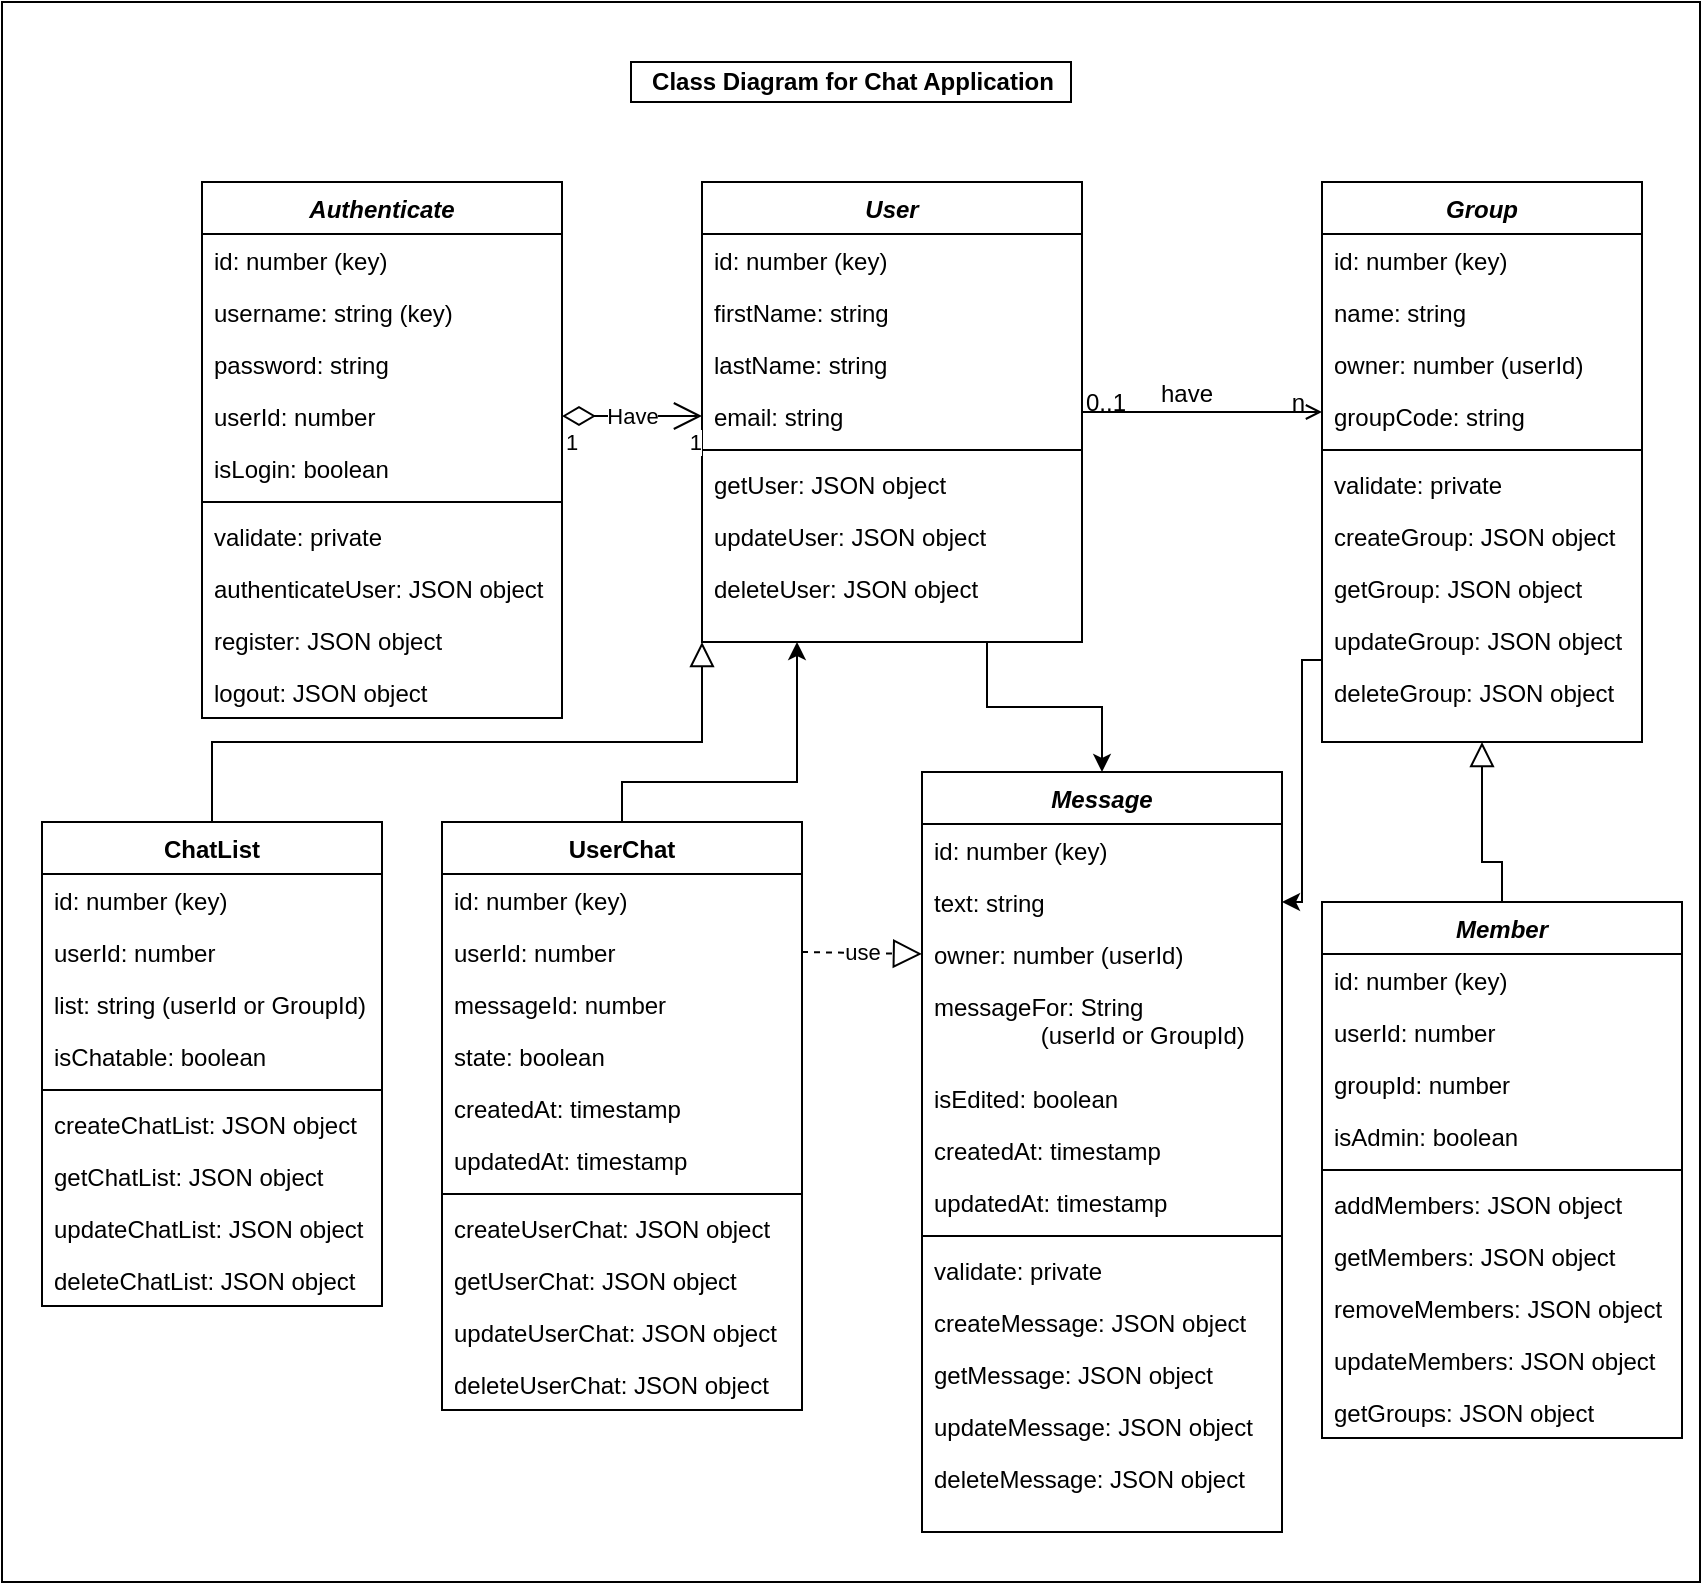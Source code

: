 <mxfile version="14.2.9" type="device"><diagram id="C5RBs43oDa-KdzZeNtuy" name="Page-1"><mxGraphModel dx="1695" dy="482" grid="1" gridSize="10" guides="1" tooltips="1" connect="1" arrows="1" fold="1" page="1" pageScale="1" pageWidth="827" pageHeight="1169" math="0" shadow="0"><root><mxCell id="WIyWlLk6GJQsqaUBKTNV-0"/><mxCell id="WIyWlLk6GJQsqaUBKTNV-1" parent="WIyWlLk6GJQsqaUBKTNV-0"/><mxCell id="5Z3qKX0yQZ88mGFEav6n-10" value="" style="rounded=0;whiteSpace=wrap;html=1;" parent="WIyWlLk6GJQsqaUBKTNV-1" vertex="1"><mxGeometry x="-100" y="20" width="849" height="790" as="geometry"/></mxCell><mxCell id="7B_L1Oho3-pfwo25IUqo-76" style="edgeStyle=orthogonalEdgeStyle;rounded=0;orthogonalLoop=1;jettySize=auto;html=1;entryX=0.5;entryY=0;entryDx=0;entryDy=0;fontSize=13;exitX=0.75;exitY=1;exitDx=0;exitDy=0;" parent="WIyWlLk6GJQsqaUBKTNV-1" source="zkfFHV4jXpPFQw0GAbJ--0" target="7B_L1Oho3-pfwo25IUqo-56" edge="1"><mxGeometry relative="1" as="geometry"/></mxCell><mxCell id="zkfFHV4jXpPFQw0GAbJ--0" value="User" style="swimlane;fontStyle=3;align=center;verticalAlign=top;childLayout=stackLayout;horizontal=1;startSize=26;horizontalStack=0;resizeParent=1;resizeLast=0;collapsible=1;marginBottom=0;rounded=0;shadow=0;strokeWidth=1;" parent="WIyWlLk6GJQsqaUBKTNV-1" vertex="1"><mxGeometry x="250" y="110" width="190" height="230" as="geometry"><mxRectangle x="220" y="120" width="160" height="26" as="alternateBounds"/></mxGeometry></mxCell><mxCell id="7B_L1Oho3-pfwo25IUqo-21" value="id: number (key)" style="text;align=left;verticalAlign=top;spacingLeft=4;spacingRight=4;overflow=hidden;rotatable=0;points=[[0,0.5],[1,0.5]];portConstraint=eastwest;rounded=0;shadow=0;html=0;" parent="zkfFHV4jXpPFQw0GAbJ--0" vertex="1"><mxGeometry y="26" width="190" height="26" as="geometry"/></mxCell><mxCell id="zkfFHV4jXpPFQw0GAbJ--1" value="firstName: string" style="text;align=left;verticalAlign=top;spacingLeft=4;spacingRight=4;overflow=hidden;rotatable=0;points=[[0,0.5],[1,0.5]];portConstraint=eastwest;" parent="zkfFHV4jXpPFQw0GAbJ--0" vertex="1"><mxGeometry y="52" width="190" height="26" as="geometry"/></mxCell><mxCell id="zkfFHV4jXpPFQw0GAbJ--2" value="lastName: string" style="text;align=left;verticalAlign=top;spacingLeft=4;spacingRight=4;overflow=hidden;rotatable=0;points=[[0,0.5],[1,0.5]];portConstraint=eastwest;rounded=0;shadow=0;html=0;" parent="zkfFHV4jXpPFQw0GAbJ--0" vertex="1"><mxGeometry y="78" width="190" height="26" as="geometry"/></mxCell><mxCell id="zkfFHV4jXpPFQw0GAbJ--3" value="email: string" style="text;align=left;verticalAlign=top;spacingLeft=4;spacingRight=4;overflow=hidden;rotatable=0;points=[[0,0.5],[1,0.5]];portConstraint=eastwest;rounded=0;shadow=0;html=0;" parent="zkfFHV4jXpPFQw0GAbJ--0" vertex="1"><mxGeometry y="104" width="190" height="26" as="geometry"/></mxCell><mxCell id="zkfFHV4jXpPFQw0GAbJ--4" value="" style="line;html=1;strokeWidth=1;align=left;verticalAlign=middle;spacingTop=-1;spacingLeft=3;spacingRight=3;rotatable=0;labelPosition=right;points=[];portConstraint=eastwest;" parent="zkfFHV4jXpPFQw0GAbJ--0" vertex="1"><mxGeometry y="130" width="190" height="8" as="geometry"/></mxCell><mxCell id="zkfFHV4jXpPFQw0GAbJ--5" value="getUser: JSON object" style="text;align=left;verticalAlign=top;spacingLeft=4;spacingRight=4;overflow=hidden;rotatable=0;points=[[0,0.5],[1,0.5]];portConstraint=eastwest;" parent="zkfFHV4jXpPFQw0GAbJ--0" vertex="1"><mxGeometry y="138" width="190" height="26" as="geometry"/></mxCell><mxCell id="7B_L1Oho3-pfwo25IUqo-37" value="updateUser: JSON object" style="text;align=left;verticalAlign=top;spacingLeft=4;spacingRight=4;overflow=hidden;rotatable=0;points=[[0,0.5],[1,0.5]];portConstraint=eastwest;" parent="zkfFHV4jXpPFQw0GAbJ--0" vertex="1"><mxGeometry y="164" width="190" height="26" as="geometry"/></mxCell><mxCell id="7B_L1Oho3-pfwo25IUqo-43" value="deleteUser: JSON object" style="text;align=left;verticalAlign=top;spacingLeft=4;spacingRight=4;overflow=hidden;rotatable=0;points=[[0,0.5],[1,0.5]];portConstraint=eastwest;" parent="zkfFHV4jXpPFQw0GAbJ--0" vertex="1"><mxGeometry y="190" width="190" height="26" as="geometry"/></mxCell><mxCell id="zkfFHV4jXpPFQw0GAbJ--17" value="Group" style="swimlane;fontStyle=3;align=center;verticalAlign=top;childLayout=stackLayout;horizontal=1;startSize=26;horizontalStack=0;resizeParent=1;resizeLast=0;collapsible=1;marginBottom=0;rounded=0;shadow=0;strokeWidth=1;" parent="WIyWlLk6GJQsqaUBKTNV-1" vertex="1"><mxGeometry x="560" y="110" width="160" height="280" as="geometry"><mxRectangle x="550" y="140" width="160" height="26" as="alternateBounds"/></mxGeometry></mxCell><mxCell id="zkfFHV4jXpPFQw0GAbJ--18" value="id: number (key)" style="text;align=left;verticalAlign=top;spacingLeft=4;spacingRight=4;overflow=hidden;rotatable=0;points=[[0,0.5],[1,0.5]];portConstraint=eastwest;" parent="zkfFHV4jXpPFQw0GAbJ--17" vertex="1"><mxGeometry y="26" width="160" height="26" as="geometry"/></mxCell><mxCell id="zkfFHV4jXpPFQw0GAbJ--19" value="name: string" style="text;align=left;verticalAlign=top;spacingLeft=4;spacingRight=4;overflow=hidden;rotatable=0;points=[[0,0.5],[1,0.5]];portConstraint=eastwest;rounded=0;shadow=0;html=0;" parent="zkfFHV4jXpPFQw0GAbJ--17" vertex="1"><mxGeometry y="52" width="160" height="26" as="geometry"/></mxCell><mxCell id="zkfFHV4jXpPFQw0GAbJ--20" value="owner: number (userId)" style="text;align=left;verticalAlign=top;spacingLeft=4;spacingRight=4;overflow=hidden;rotatable=0;points=[[0,0.5],[1,0.5]];portConstraint=eastwest;rounded=0;shadow=0;html=0;" parent="zkfFHV4jXpPFQw0GAbJ--17" vertex="1"><mxGeometry y="78" width="160" height="26" as="geometry"/></mxCell><mxCell id="zkfFHV4jXpPFQw0GAbJ--21" value="groupCode: string" style="text;align=left;verticalAlign=top;spacingLeft=4;spacingRight=4;overflow=hidden;rotatable=0;points=[[0,0.5],[1,0.5]];portConstraint=eastwest;rounded=0;shadow=0;html=0;" parent="zkfFHV4jXpPFQw0GAbJ--17" vertex="1"><mxGeometry y="104" width="160" height="26" as="geometry"/></mxCell><mxCell id="zkfFHV4jXpPFQw0GAbJ--23" value="" style="line;html=1;strokeWidth=1;align=left;verticalAlign=middle;spacingTop=-1;spacingLeft=3;spacingRight=3;rotatable=0;labelPosition=right;points=[];portConstraint=eastwest;" parent="zkfFHV4jXpPFQw0GAbJ--17" vertex="1"><mxGeometry y="130" width="160" height="8" as="geometry"/></mxCell><mxCell id="zkfFHV4jXpPFQw0GAbJ--24" value="validate: private" style="text;align=left;verticalAlign=top;spacingLeft=4;spacingRight=4;overflow=hidden;rotatable=0;points=[[0,0.5],[1,0.5]];portConstraint=eastwest;" parent="zkfFHV4jXpPFQw0GAbJ--17" vertex="1"><mxGeometry y="138" width="160" height="26" as="geometry"/></mxCell><mxCell id="7B_L1Oho3-pfwo25IUqo-52" value="createGroup: JSON object" style="text;align=left;verticalAlign=top;spacingLeft=4;spacingRight=4;overflow=hidden;rotatable=0;points=[[0,0.5],[1,0.5]];portConstraint=eastwest;" parent="zkfFHV4jXpPFQw0GAbJ--17" vertex="1"><mxGeometry y="164" width="160" height="26" as="geometry"/></mxCell><mxCell id="7B_L1Oho3-pfwo25IUqo-41" value="getGroup: JSON object" style="text;align=left;verticalAlign=top;spacingLeft=4;spacingRight=4;overflow=hidden;rotatable=0;points=[[0,0.5],[1,0.5]];portConstraint=eastwest;" parent="zkfFHV4jXpPFQw0GAbJ--17" vertex="1"><mxGeometry y="190" width="160" height="26" as="geometry"/></mxCell><mxCell id="7B_L1Oho3-pfwo25IUqo-42" value="updateGroup: JSON object" style="text;align=left;verticalAlign=top;spacingLeft=4;spacingRight=4;overflow=hidden;rotatable=0;points=[[0,0.5],[1,0.5]];portConstraint=eastwest;" parent="zkfFHV4jXpPFQw0GAbJ--17" vertex="1"><mxGeometry y="216" width="160" height="26" as="geometry"/></mxCell><mxCell id="7B_L1Oho3-pfwo25IUqo-44" value="deleteGroup: JSON object" style="text;align=left;verticalAlign=top;spacingLeft=4;spacingRight=4;overflow=hidden;rotatable=0;points=[[0,0.5],[1,0.5]];portConstraint=eastwest;" parent="zkfFHV4jXpPFQw0GAbJ--17" vertex="1"><mxGeometry y="242" width="160" height="26" as="geometry"/></mxCell><mxCell id="zkfFHV4jXpPFQw0GAbJ--26" value="" style="endArrow=open;shadow=0;strokeWidth=1;rounded=0;endFill=1;edgeStyle=elbowEdgeStyle;elbow=vertical;" parent="WIyWlLk6GJQsqaUBKTNV-1" source="zkfFHV4jXpPFQw0GAbJ--0" target="zkfFHV4jXpPFQw0GAbJ--17" edge="1"><mxGeometry x="0.5" y="41" relative="1" as="geometry"><mxPoint x="380" y="192" as="sourcePoint"/><mxPoint x="540" y="192" as="targetPoint"/><mxPoint x="-40" y="32" as="offset"/></mxGeometry></mxCell><mxCell id="zkfFHV4jXpPFQw0GAbJ--27" value="0..1" style="resizable=0;align=left;verticalAlign=bottom;labelBackgroundColor=none;fontSize=12;" parent="zkfFHV4jXpPFQw0GAbJ--26" connectable="0" vertex="1"><mxGeometry x="-1" relative="1" as="geometry"><mxPoint y="4" as="offset"/></mxGeometry></mxCell><mxCell id="zkfFHV4jXpPFQw0GAbJ--28" value="n" style="resizable=0;align=right;verticalAlign=bottom;labelBackgroundColor=none;fontSize=12;" parent="zkfFHV4jXpPFQw0GAbJ--26" connectable="0" vertex="1"><mxGeometry x="1" relative="1" as="geometry"><mxPoint x="-7" y="4" as="offset"/></mxGeometry></mxCell><mxCell id="zkfFHV4jXpPFQw0GAbJ--29" value="have" style="text;html=1;resizable=0;points=[];;align=center;verticalAlign=middle;labelBackgroundColor=none;rounded=0;shadow=0;strokeWidth=1;fontSize=12;" parent="zkfFHV4jXpPFQw0GAbJ--26" vertex="1" connectable="0"><mxGeometry x="0.5" y="49" relative="1" as="geometry"><mxPoint x="-38" y="40" as="offset"/></mxGeometry></mxCell><mxCell id="7B_L1Oho3-pfwo25IUqo-23" value="Authenticate" style="swimlane;fontStyle=3;align=center;verticalAlign=top;childLayout=stackLayout;horizontal=1;startSize=26;horizontalStack=0;resizeParent=1;resizeParentMax=0;resizeLast=0;collapsible=1;marginBottom=0;" parent="WIyWlLk6GJQsqaUBKTNV-1" vertex="1"><mxGeometry y="110" width="180" height="268" as="geometry"/></mxCell><mxCell id="7B_L1Oho3-pfwo25IUqo-30" value="id: number (key)" style="text;align=left;verticalAlign=top;spacingLeft=4;spacingRight=4;overflow=hidden;rotatable=0;points=[[0,0.5],[1,0.5]];portConstraint=eastwest;rounded=0;shadow=0;html=0;" parent="7B_L1Oho3-pfwo25IUqo-23" vertex="1"><mxGeometry y="26" width="180" height="26" as="geometry"/></mxCell><mxCell id="7B_L1Oho3-pfwo25IUqo-27" value="username: string (key)" style="text;align=left;verticalAlign=top;spacingLeft=4;spacingRight=4;overflow=hidden;rotatable=0;points=[[0,0.5],[1,0.5]];portConstraint=eastwest;rounded=0;shadow=0;html=0;" parent="7B_L1Oho3-pfwo25IUqo-23" vertex="1"><mxGeometry y="52" width="180" height="26" as="geometry"/></mxCell><mxCell id="7B_L1Oho3-pfwo25IUqo-20" value="password: string" style="text;align=left;verticalAlign=top;spacingLeft=4;spacingRight=4;overflow=hidden;rotatable=0;points=[[0,0.5],[1,0.5]];portConstraint=eastwest;rounded=0;shadow=0;html=0;" parent="7B_L1Oho3-pfwo25IUqo-23" vertex="1"><mxGeometry y="78" width="180" height="26" as="geometry"/></mxCell><mxCell id="7B_L1Oho3-pfwo25IUqo-29" value="userId: number" style="text;align=left;verticalAlign=top;spacingLeft=4;spacingRight=4;overflow=hidden;rotatable=0;points=[[0,0.5],[1,0.5]];portConstraint=eastwest;rounded=0;shadow=0;html=0;" parent="7B_L1Oho3-pfwo25IUqo-23" vertex="1"><mxGeometry y="104" width="180" height="26" as="geometry"/></mxCell><mxCell id="Rr2jC4I4GmTFPSnHwQV8-0" value="isLogin: boolean" style="text;align=left;verticalAlign=top;spacingLeft=4;spacingRight=4;overflow=hidden;rotatable=0;points=[[0,0.5],[1,0.5]];portConstraint=eastwest;rounded=0;shadow=0;html=0;" vertex="1" parent="7B_L1Oho3-pfwo25IUqo-23"><mxGeometry y="130" width="180" height="26" as="geometry"/></mxCell><mxCell id="7B_L1Oho3-pfwo25IUqo-25" value="" style="line;strokeWidth=1;fillColor=none;align=left;verticalAlign=middle;spacingTop=-1;spacingLeft=3;spacingRight=3;rotatable=0;labelPosition=right;points=[];portConstraint=eastwest;" parent="7B_L1Oho3-pfwo25IUqo-23" vertex="1"><mxGeometry y="156" width="180" height="8" as="geometry"/></mxCell><mxCell id="7B_L1Oho3-pfwo25IUqo-22" value="validate: private" style="text;align=left;verticalAlign=top;spacingLeft=4;spacingRight=4;overflow=hidden;rotatable=0;points=[[0,0.5],[1,0.5]];portConstraint=eastwest;rounded=0;shadow=0;html=0;" parent="7B_L1Oho3-pfwo25IUqo-23" vertex="1"><mxGeometry y="164" width="180" height="26" as="geometry"/></mxCell><mxCell id="Rr2jC4I4GmTFPSnHwQV8-6" value="authenticateUser: JSON object" style="text;strokeColor=none;fillColor=none;align=left;verticalAlign=top;spacingLeft=4;spacingRight=4;overflow=hidden;rotatable=0;points=[[0,0.5],[1,0.5]];portConstraint=eastwest;" vertex="1" parent="7B_L1Oho3-pfwo25IUqo-23"><mxGeometry y="190" width="180" height="26" as="geometry"/></mxCell><mxCell id="7B_L1Oho3-pfwo25IUqo-28" value="register: JSON object" style="text;strokeColor=none;fillColor=none;align=left;verticalAlign=top;spacingLeft=4;spacingRight=4;overflow=hidden;rotatable=0;points=[[0,0.5],[1,0.5]];portConstraint=eastwest;" parent="7B_L1Oho3-pfwo25IUqo-23" vertex="1"><mxGeometry y="216" width="180" height="26" as="geometry"/></mxCell><mxCell id="7B_L1Oho3-pfwo25IUqo-26" value="logout: JSON object" style="text;strokeColor=none;fillColor=none;align=left;verticalAlign=top;spacingLeft=4;spacingRight=4;overflow=hidden;rotatable=0;points=[[0,0.5],[1,0.5]];portConstraint=eastwest;" parent="7B_L1Oho3-pfwo25IUqo-23" vertex="1"><mxGeometry y="242" width="180" height="26" as="geometry"/></mxCell><mxCell id="7B_L1Oho3-pfwo25IUqo-38" value="Have" style="endArrow=open;html=1;endSize=12;startArrow=diamondThin;startSize=14;startFill=0;edgeStyle=orthogonalEdgeStyle;exitX=1;exitY=0.5;exitDx=0;exitDy=0;entryX=0;entryY=0.5;entryDx=0;entryDy=0;" parent="WIyWlLk6GJQsqaUBKTNV-1" source="7B_L1Oho3-pfwo25IUqo-29" target="zkfFHV4jXpPFQw0GAbJ--3" edge="1"><mxGeometry relative="1" as="geometry"><mxPoint x="200" y="229.5" as="sourcePoint"/><mxPoint x="320" y="200" as="targetPoint"/></mxGeometry></mxCell><mxCell id="7B_L1Oho3-pfwo25IUqo-39" value="1" style="edgeLabel;resizable=0;html=1;align=left;verticalAlign=top;" parent="7B_L1Oho3-pfwo25IUqo-38" connectable="0" vertex="1"><mxGeometry x="-1" relative="1" as="geometry"/></mxCell><mxCell id="7B_L1Oho3-pfwo25IUqo-40" value="1" style="edgeLabel;resizable=0;html=1;align=right;verticalAlign=top;" parent="7B_L1Oho3-pfwo25IUqo-38" connectable="0" vertex="1"><mxGeometry x="1" relative="1" as="geometry"/></mxCell><mxCell id="7B_L1Oho3-pfwo25IUqo-45" value="" style="endArrow=block;endSize=10;endFill=0;shadow=0;strokeWidth=1;rounded=0;edgeStyle=elbowEdgeStyle;elbow=vertical;exitX=0.5;exitY=0;exitDx=0;exitDy=0;verticalAlign=top;entryX=0.5;entryY=1;entryDx=0;entryDy=0;" parent="WIyWlLk6GJQsqaUBKTNV-1" source="7B_L1Oho3-pfwo25IUqo-46" target="zkfFHV4jXpPFQw0GAbJ--17" edge="1"><mxGeometry width="160" relative="1" as="geometry"><mxPoint x="700" y="409" as="sourcePoint"/><mxPoint x="642" y="420" as="targetPoint"/><Array as="points"><mxPoint x="660" y="450"/><mxPoint x="790" y="271"/></Array></mxGeometry></mxCell><mxCell id="7B_L1Oho3-pfwo25IUqo-46" value="Member" style="swimlane;fontStyle=3;align=center;verticalAlign=top;childLayout=stackLayout;horizontal=1;startSize=26;horizontalStack=0;resizeParent=1;resizeLast=0;collapsible=1;marginBottom=0;rounded=0;shadow=0;strokeWidth=1;" parent="WIyWlLk6GJQsqaUBKTNV-1" vertex="1"><mxGeometry x="560" y="470" width="180" height="268" as="geometry"><mxRectangle x="130" y="380" width="160" height="26" as="alternateBounds"/></mxGeometry></mxCell><mxCell id="7B_L1Oho3-pfwo25IUqo-55" value="id: number (key)" style="text;align=left;verticalAlign=top;spacingLeft=4;spacingRight=4;overflow=hidden;rotatable=0;points=[[0,0.5],[1,0.5]];portConstraint=eastwest;" parent="7B_L1Oho3-pfwo25IUqo-46" vertex="1"><mxGeometry y="26" width="180" height="26" as="geometry"/></mxCell><mxCell id="7B_L1Oho3-pfwo25IUqo-48" value="userId: number" style="text;align=left;verticalAlign=top;spacingLeft=4;spacingRight=4;overflow=hidden;rotatable=0;points=[[0,0.5],[1,0.5]];portConstraint=eastwest;rounded=0;shadow=0;html=0;" parent="7B_L1Oho3-pfwo25IUqo-46" vertex="1"><mxGeometry y="52" width="180" height="26" as="geometry"/></mxCell><mxCell id="7B_L1Oho3-pfwo25IUqo-47" value="groupId: number" style="text;align=left;verticalAlign=top;spacingLeft=4;spacingRight=4;overflow=hidden;rotatable=0;points=[[0,0.5],[1,0.5]];portConstraint=eastwest;" parent="7B_L1Oho3-pfwo25IUqo-46" vertex="1"><mxGeometry y="78" width="180" height="26" as="geometry"/></mxCell><mxCell id="7B_L1Oho3-pfwo25IUqo-50" value="isAdmin: boolean" style="text;align=left;verticalAlign=top;spacingLeft=4;spacingRight=4;overflow=hidden;rotatable=0;points=[[0,0.5],[1,0.5]];portConstraint=eastwest;fontStyle=0" parent="7B_L1Oho3-pfwo25IUqo-46" vertex="1"><mxGeometry y="104" width="180" height="26" as="geometry"/></mxCell><mxCell id="7B_L1Oho3-pfwo25IUqo-49" value="" style="line;html=1;strokeWidth=1;align=left;verticalAlign=middle;spacingTop=-1;spacingLeft=3;spacingRight=3;rotatable=0;labelPosition=right;points=[];portConstraint=eastwest;" parent="7B_L1Oho3-pfwo25IUqo-46" vertex="1"><mxGeometry y="130" width="180" height="8" as="geometry"/></mxCell><mxCell id="7B_L1Oho3-pfwo25IUqo-51" value="addMembers: JSON object" style="text;align=left;verticalAlign=top;spacingLeft=4;spacingRight=4;overflow=hidden;rotatable=0;points=[[0,0.5],[1,0.5]];portConstraint=eastwest;" parent="7B_L1Oho3-pfwo25IUqo-46" vertex="1"><mxGeometry y="138" width="180" height="26" as="geometry"/></mxCell><mxCell id="7B_L1Oho3-pfwo25IUqo-53" value="getMembers: JSON object" style="text;align=left;verticalAlign=top;spacingLeft=4;spacingRight=4;overflow=hidden;rotatable=0;points=[[0,0.5],[1,0.5]];portConstraint=eastwest;" parent="7B_L1Oho3-pfwo25IUqo-46" vertex="1"><mxGeometry y="164" width="180" height="26" as="geometry"/></mxCell><mxCell id="7B_L1Oho3-pfwo25IUqo-54" value="removeMembers: JSON object" style="text;align=left;verticalAlign=top;spacingLeft=4;spacingRight=4;overflow=hidden;rotatable=0;points=[[0,0.5],[1,0.5]];portConstraint=eastwest;" parent="7B_L1Oho3-pfwo25IUqo-46" vertex="1"><mxGeometry y="190" width="180" height="26" as="geometry"/></mxCell><mxCell id="Rr2jC4I4GmTFPSnHwQV8-3" value="updateMembers: JSON object" style="text;align=left;verticalAlign=top;spacingLeft=4;spacingRight=4;overflow=hidden;rotatable=0;points=[[0,0.5],[1,0.5]];portConstraint=eastwest;" vertex="1" parent="7B_L1Oho3-pfwo25IUqo-46"><mxGeometry y="216" width="180" height="26" as="geometry"/></mxCell><mxCell id="5Z3qKX0yQZ88mGFEav6n-0" value="getGroups: JSON object" style="text;align=left;verticalAlign=top;spacingLeft=4;spacingRight=4;overflow=hidden;rotatable=0;points=[[0,0.5],[1,0.5]];portConstraint=eastwest;" parent="7B_L1Oho3-pfwo25IUqo-46" vertex="1"><mxGeometry y="242" width="180" height="26" as="geometry"/></mxCell><mxCell id="7B_L1Oho3-pfwo25IUqo-56" value="Message" style="swimlane;fontStyle=3;align=center;verticalAlign=top;childLayout=stackLayout;horizontal=1;startSize=26;horizontalStack=0;resizeParent=1;resizeLast=0;collapsible=1;marginBottom=0;rounded=0;shadow=0;strokeWidth=1;" parent="WIyWlLk6GJQsqaUBKTNV-1" vertex="1"><mxGeometry x="360" y="405" width="180" height="380" as="geometry"><mxRectangle x="550" y="140" width="160" height="26" as="alternateBounds"/></mxGeometry></mxCell><mxCell id="7B_L1Oho3-pfwo25IUqo-57" value="id: number (key)" style="text;align=left;verticalAlign=top;spacingLeft=4;spacingRight=4;overflow=hidden;rotatable=0;points=[[0,0.5],[1,0.5]];portConstraint=eastwest;" parent="7B_L1Oho3-pfwo25IUqo-56" vertex="1"><mxGeometry y="26" width="180" height="26" as="geometry"/></mxCell><mxCell id="7B_L1Oho3-pfwo25IUqo-58" value="text: string" style="text;align=left;verticalAlign=top;spacingLeft=4;spacingRight=4;overflow=hidden;rotatable=0;points=[[0,0.5],[1,0.5]];portConstraint=eastwest;rounded=0;shadow=0;html=0;" parent="7B_L1Oho3-pfwo25IUqo-56" vertex="1"><mxGeometry y="52" width="180" height="26" as="geometry"/></mxCell><mxCell id="7B_L1Oho3-pfwo25IUqo-59" value="owner: number (userId)" style="text;align=left;verticalAlign=top;spacingLeft=4;spacingRight=4;overflow=hidden;rotatable=0;points=[[0,0.5],[1,0.5]];portConstraint=eastwest;rounded=0;shadow=0;html=0;" parent="7B_L1Oho3-pfwo25IUqo-56" vertex="1"><mxGeometry y="78" width="180" height="26" as="geometry"/></mxCell><mxCell id="7B_L1Oho3-pfwo25IUqo-75" value="messageFor: String&#10;                (userId or GroupId)" style="text;align=left;verticalAlign=top;spacingLeft=4;spacingRight=4;overflow=hidden;rotatable=0;points=[[0,0.5],[1,0.5]];portConstraint=eastwest;rounded=0;shadow=0;html=0;" parent="7B_L1Oho3-pfwo25IUqo-56" vertex="1"><mxGeometry y="104" width="180" height="46" as="geometry"/></mxCell><mxCell id="7B_L1Oho3-pfwo25IUqo-69" value="isEdited: boolean" style="text;align=left;verticalAlign=top;spacingLeft=4;spacingRight=4;overflow=hidden;rotatable=0;points=[[0,0.5],[1,0.5]];portConstraint=eastwest;rounded=0;shadow=0;html=0;" parent="7B_L1Oho3-pfwo25IUqo-56" vertex="1"><mxGeometry y="150" width="180" height="26" as="geometry"/></mxCell><mxCell id="7B_L1Oho3-pfwo25IUqo-67" value="createdAt: timestamp" style="text;align=left;verticalAlign=top;spacingLeft=4;spacingRight=4;overflow=hidden;rotatable=0;points=[[0,0.5],[1,0.5]];portConstraint=eastwest;rounded=0;shadow=0;html=0;" parent="7B_L1Oho3-pfwo25IUqo-56" vertex="1"><mxGeometry y="176" width="180" height="26" as="geometry"/></mxCell><mxCell id="7B_L1Oho3-pfwo25IUqo-68" value="updatedAt: timestamp" style="text;align=left;verticalAlign=top;spacingLeft=4;spacingRight=4;overflow=hidden;rotatable=0;points=[[0,0.5],[1,0.5]];portConstraint=eastwest;rounded=0;shadow=0;html=0;" parent="7B_L1Oho3-pfwo25IUqo-56" vertex="1"><mxGeometry y="202" width="180" height="26" as="geometry"/></mxCell><mxCell id="7B_L1Oho3-pfwo25IUqo-61" value="" style="line;html=1;strokeWidth=1;align=left;verticalAlign=middle;spacingTop=-1;spacingLeft=3;spacingRight=3;rotatable=0;labelPosition=right;points=[];portConstraint=eastwest;" parent="7B_L1Oho3-pfwo25IUqo-56" vertex="1"><mxGeometry y="228" width="180" height="8" as="geometry"/></mxCell><mxCell id="7B_L1Oho3-pfwo25IUqo-62" value="validate: private" style="text;align=left;verticalAlign=top;spacingLeft=4;spacingRight=4;overflow=hidden;rotatable=0;points=[[0,0.5],[1,0.5]];portConstraint=eastwest;" parent="7B_L1Oho3-pfwo25IUqo-56" vertex="1"><mxGeometry y="236" width="180" height="26" as="geometry"/></mxCell><mxCell id="7B_L1Oho3-pfwo25IUqo-63" value="createMessage: JSON object" style="text;align=left;verticalAlign=top;spacingLeft=4;spacingRight=4;overflow=hidden;rotatable=0;points=[[0,0.5],[1,0.5]];portConstraint=eastwest;" parent="7B_L1Oho3-pfwo25IUqo-56" vertex="1"><mxGeometry y="262" width="180" height="26" as="geometry"/></mxCell><mxCell id="7B_L1Oho3-pfwo25IUqo-64" value="getMessage: JSON object" style="text;align=left;verticalAlign=top;spacingLeft=4;spacingRight=4;overflow=hidden;rotatable=0;points=[[0,0.5],[1,0.5]];portConstraint=eastwest;" parent="7B_L1Oho3-pfwo25IUqo-56" vertex="1"><mxGeometry y="288" width="180" height="26" as="geometry"/></mxCell><mxCell id="7B_L1Oho3-pfwo25IUqo-65" value="updateMessage: JSON object" style="text;align=left;verticalAlign=top;spacingLeft=4;spacingRight=4;overflow=hidden;rotatable=0;points=[[0,0.5],[1,0.5]];portConstraint=eastwest;" parent="7B_L1Oho3-pfwo25IUqo-56" vertex="1"><mxGeometry y="314" width="180" height="26" as="geometry"/></mxCell><mxCell id="7B_L1Oho3-pfwo25IUqo-66" value="deleteMessage: JSON object" style="text;align=left;verticalAlign=top;spacingLeft=4;spacingRight=4;overflow=hidden;rotatable=0;points=[[0,0.5],[1,0.5]];portConstraint=eastwest;" parent="7B_L1Oho3-pfwo25IUqo-56" vertex="1"><mxGeometry y="340" width="180" height="26" as="geometry"/></mxCell><mxCell id="7B_L1Oho3-pfwo25IUqo-77" style="edgeStyle=orthogonalEdgeStyle;rounded=0;orthogonalLoop=1;jettySize=auto;html=1;exitX=0;exitY=0.5;exitDx=0;exitDy=0;entryX=1;entryY=0.5;entryDx=0;entryDy=0;fontSize=13;" parent="WIyWlLk6GJQsqaUBKTNV-1" source="7B_L1Oho3-pfwo25IUqo-42" target="7B_L1Oho3-pfwo25IUqo-58" edge="1"><mxGeometry relative="1" as="geometry"><Array as="points"><mxPoint x="550" y="349"/><mxPoint x="550" y="470"/></Array></mxGeometry></mxCell><mxCell id="5Z3qKX0yQZ88mGFEav6n-1" value="ChatList" style="swimlane;fontStyle=1;align=center;verticalAlign=top;childLayout=stackLayout;horizontal=1;startSize=26;horizontalStack=0;resizeParent=1;resizeParentMax=0;resizeLast=0;collapsible=1;marginBottom=0;" parent="WIyWlLk6GJQsqaUBKTNV-1" vertex="1"><mxGeometry x="-80" y="430" width="170" height="242" as="geometry"/></mxCell><mxCell id="5Z3qKX0yQZ88mGFEav6n-5" value="id: number (key)" style="text;align=left;verticalAlign=top;spacingLeft=4;spacingRight=4;overflow=hidden;rotatable=0;points=[[0,0.5],[1,0.5]];portConstraint=eastwest;rounded=0;shadow=0;html=0;" parent="5Z3qKX0yQZ88mGFEav6n-1" vertex="1"><mxGeometry y="26" width="170" height="26" as="geometry"/></mxCell><mxCell id="5Z3qKX0yQZ88mGFEav6n-2" value="userId: number" style="text;strokeColor=none;fillColor=none;align=left;verticalAlign=top;spacingLeft=4;spacingRight=4;overflow=hidden;rotatable=0;points=[[0,0.5],[1,0.5]];portConstraint=eastwest;" parent="5Z3qKX0yQZ88mGFEav6n-1" vertex="1"><mxGeometry y="52" width="170" height="26" as="geometry"/></mxCell><mxCell id="5Z3qKX0yQZ88mGFEav6n-6" value="list: string (userId or GroupId)" style="text;strokeColor=none;fillColor=none;align=left;verticalAlign=top;spacingLeft=4;spacingRight=4;overflow=hidden;rotatable=0;points=[[0,0.5],[1,0.5]];portConstraint=eastwest;" parent="5Z3qKX0yQZ88mGFEav6n-1" vertex="1"><mxGeometry y="78" width="170" height="26" as="geometry"/></mxCell><mxCell id="Rr2jC4I4GmTFPSnHwQV8-1" value="isChatable: boolean" style="text;strokeColor=none;fillColor=none;align=left;verticalAlign=top;spacingLeft=4;spacingRight=4;overflow=hidden;rotatable=0;points=[[0,0.5],[1,0.5]];portConstraint=eastwest;" vertex="1" parent="5Z3qKX0yQZ88mGFEav6n-1"><mxGeometry y="104" width="170" height="26" as="geometry"/></mxCell><mxCell id="5Z3qKX0yQZ88mGFEav6n-3" value="" style="line;strokeWidth=1;fillColor=none;align=left;verticalAlign=middle;spacingTop=-1;spacingLeft=3;spacingRight=3;rotatable=0;labelPosition=right;points=[];portConstraint=eastwest;" parent="5Z3qKX0yQZ88mGFEav6n-1" vertex="1"><mxGeometry y="130" width="170" height="8" as="geometry"/></mxCell><mxCell id="5Z3qKX0yQZ88mGFEav6n-8" value="createChatList: JSON object" style="text;align=left;verticalAlign=top;spacingLeft=4;spacingRight=4;overflow=hidden;rotatable=0;points=[[0,0.5],[1,0.5]];portConstraint=eastwest;" parent="5Z3qKX0yQZ88mGFEav6n-1" vertex="1"><mxGeometry y="138" width="170" height="26" as="geometry"/></mxCell><mxCell id="5Z3qKX0yQZ88mGFEav6n-4" value="getChatList: JSON object" style="text;strokeColor=none;fillColor=none;align=left;verticalAlign=top;spacingLeft=4;spacingRight=4;overflow=hidden;rotatable=0;points=[[0,0.5],[1,0.5]];portConstraint=eastwest;" parent="5Z3qKX0yQZ88mGFEav6n-1" vertex="1"><mxGeometry y="164" width="170" height="26" as="geometry"/></mxCell><mxCell id="Rr2jC4I4GmTFPSnHwQV8-2" value="updateChatList: JSON object" style="text;strokeColor=none;fillColor=none;align=left;verticalAlign=top;spacingLeft=4;spacingRight=4;overflow=hidden;rotatable=0;points=[[0,0.5],[1,0.5]];portConstraint=eastwest;" vertex="1" parent="5Z3qKX0yQZ88mGFEav6n-1"><mxGeometry y="190" width="170" height="26" as="geometry"/></mxCell><mxCell id="5Z3qKX0yQZ88mGFEav6n-7" value="deleteChatList: JSON object" style="text;align=left;verticalAlign=top;spacingLeft=4;spacingRight=4;overflow=hidden;rotatable=0;points=[[0,0.5],[1,0.5]];portConstraint=eastwest;" parent="5Z3qKX0yQZ88mGFEav6n-1" vertex="1"><mxGeometry y="216" width="170" height="26" as="geometry"/></mxCell><mxCell id="5Z3qKX0yQZ88mGFEav6n-9" value="" style="endArrow=block;endSize=10;endFill=0;shadow=0;strokeWidth=1;rounded=0;edgeStyle=elbowEdgeStyle;elbow=vertical;exitX=0.5;exitY=0;exitDx=0;exitDy=0;verticalAlign=top;entryX=0;entryY=1;entryDx=0;entryDy=0;" parent="WIyWlLk6GJQsqaUBKTNV-1" source="5Z3qKX0yQZ88mGFEav6n-1" target="zkfFHV4jXpPFQw0GAbJ--0" edge="1"><mxGeometry width="160" relative="1" as="geometry"><mxPoint x="180" y="440" as="sourcePoint"/><mxPoint x="270" y="350" as="targetPoint"/><Array as="points"><mxPoint x="130" y="390"/><mxPoint x="210" y="370"/><mxPoint x="180" y="370"/><mxPoint x="100" y="297"/><mxPoint x="220" y="297"/><mxPoint x="240" y="360"/><mxPoint x="140" y="370"/><mxPoint x="120" y="370"/><mxPoint x="130" y="370"/><mxPoint x="220" y="390"/><mxPoint x="330" y="241"/></Array></mxGeometry></mxCell><mxCell id="5Z3qKX0yQZ88mGFEav6n-22" style="edgeStyle=orthogonalEdgeStyle;rounded=0;orthogonalLoop=1;jettySize=auto;html=1;exitX=0.5;exitY=0;exitDx=0;exitDy=0;entryX=0.25;entryY=1;entryDx=0;entryDy=0;" parent="WIyWlLk6GJQsqaUBKTNV-1" source="5Z3qKX0yQZ88mGFEav6n-11" target="zkfFHV4jXpPFQw0GAbJ--0" edge="1"><mxGeometry relative="1" as="geometry"><Array as="points"><mxPoint x="210" y="410"/><mxPoint x="298" y="410"/></Array></mxGeometry></mxCell><mxCell id="5Z3qKX0yQZ88mGFEav6n-11" value="UserChat" style="swimlane;fontStyle=1;align=center;verticalAlign=top;childLayout=stackLayout;horizontal=1;startSize=26;horizontalStack=0;resizeParent=1;resizeParentMax=0;resizeLast=0;collapsible=1;marginBottom=0;" parent="WIyWlLk6GJQsqaUBKTNV-1" vertex="1"><mxGeometry x="120" y="430" width="180" height="294" as="geometry"/></mxCell><mxCell id="5Z3qKX0yQZ88mGFEav6n-15" value="id: number (key)" style="text;align=left;verticalAlign=top;spacingLeft=4;spacingRight=4;overflow=hidden;rotatable=0;points=[[0,0.5],[1,0.5]];portConstraint=eastwest;rounded=0;shadow=0;html=0;" parent="5Z3qKX0yQZ88mGFEav6n-11" vertex="1"><mxGeometry y="26" width="180" height="26" as="geometry"/></mxCell><mxCell id="5Z3qKX0yQZ88mGFEav6n-12" value="userId: number" style="text;strokeColor=none;fillColor=none;align=left;verticalAlign=top;spacingLeft=4;spacingRight=4;overflow=hidden;rotatable=0;points=[[0,0.5],[1,0.5]];portConstraint=eastwest;" parent="5Z3qKX0yQZ88mGFEav6n-11" vertex="1"><mxGeometry y="52" width="180" height="26" as="geometry"/></mxCell><mxCell id="5Z3qKX0yQZ88mGFEav6n-16" value="messageId: number" style="text;strokeColor=none;fillColor=none;align=left;verticalAlign=top;spacingLeft=4;spacingRight=4;overflow=hidden;rotatable=0;points=[[0,0.5],[1,0.5]];portConstraint=eastwest;" parent="5Z3qKX0yQZ88mGFEav6n-11" vertex="1"><mxGeometry y="78" width="180" height="26" as="geometry"/></mxCell><mxCell id="5Z3qKX0yQZ88mGFEav6n-18" value="state: boolean" style="text;strokeColor=none;fillColor=none;align=left;verticalAlign=top;spacingLeft=4;spacingRight=4;overflow=hidden;rotatable=0;points=[[0,0.5],[1,0.5]];portConstraint=eastwest;" parent="5Z3qKX0yQZ88mGFEav6n-11" vertex="1"><mxGeometry y="104" width="180" height="26" as="geometry"/></mxCell><mxCell id="Rr2jC4I4GmTFPSnHwQV8-4" value="createdAt: timestamp" style="text;align=left;verticalAlign=top;spacingLeft=4;spacingRight=4;overflow=hidden;rotatable=0;points=[[0,0.5],[1,0.5]];portConstraint=eastwest;rounded=0;shadow=0;html=0;" vertex="1" parent="5Z3qKX0yQZ88mGFEav6n-11"><mxGeometry y="130" width="180" height="26" as="geometry"/></mxCell><mxCell id="Rr2jC4I4GmTFPSnHwQV8-5" value="updatedAt: timestamp" style="text;align=left;verticalAlign=top;spacingLeft=4;spacingRight=4;overflow=hidden;rotatable=0;points=[[0,0.5],[1,0.5]];portConstraint=eastwest;rounded=0;shadow=0;html=0;" vertex="1" parent="5Z3qKX0yQZ88mGFEav6n-11"><mxGeometry y="156" width="180" height="26" as="geometry"/></mxCell><mxCell id="5Z3qKX0yQZ88mGFEav6n-13" value="" style="line;strokeWidth=1;fillColor=none;align=left;verticalAlign=middle;spacingTop=-1;spacingLeft=3;spacingRight=3;rotatable=0;labelPosition=right;points=[];portConstraint=eastwest;" parent="5Z3qKX0yQZ88mGFEav6n-11" vertex="1"><mxGeometry y="182" width="180" height="8" as="geometry"/></mxCell><mxCell id="5Z3qKX0yQZ88mGFEav6n-14" value="createUserChat: JSON object" style="text;strokeColor=none;fillColor=none;align=left;verticalAlign=top;spacingLeft=4;spacingRight=4;overflow=hidden;rotatable=0;points=[[0,0.5],[1,0.5]];portConstraint=eastwest;" parent="5Z3qKX0yQZ88mGFEav6n-11" vertex="1"><mxGeometry y="190" width="180" height="26" as="geometry"/></mxCell><mxCell id="5Z3qKX0yQZ88mGFEav6n-21" value="getUserChat: JSON object" style="text;strokeColor=none;fillColor=none;align=left;verticalAlign=top;spacingLeft=4;spacingRight=4;overflow=hidden;rotatable=0;points=[[0,0.5],[1,0.5]];portConstraint=eastwest;" parent="5Z3qKX0yQZ88mGFEav6n-11" vertex="1"><mxGeometry y="216" width="180" height="26" as="geometry"/></mxCell><mxCell id="5Z3qKX0yQZ88mGFEav6n-19" value="updateUserChat: JSON object" style="text;strokeColor=none;fillColor=none;align=left;verticalAlign=top;spacingLeft=4;spacingRight=4;overflow=hidden;rotatable=0;points=[[0,0.5],[1,0.5]];portConstraint=eastwest;" parent="5Z3qKX0yQZ88mGFEav6n-11" vertex="1"><mxGeometry y="242" width="180" height="26" as="geometry"/></mxCell><mxCell id="5Z3qKX0yQZ88mGFEav6n-20" value="deleteUserChat: JSON object" style="text;align=left;verticalAlign=top;spacingLeft=4;spacingRight=4;overflow=hidden;rotatable=0;points=[[0,0.5],[1,0.5]];portConstraint=eastwest;" parent="5Z3qKX0yQZ88mGFEav6n-11" vertex="1"><mxGeometry y="268" width="180" height="26" as="geometry"/></mxCell><mxCell id="5Z3qKX0yQZ88mGFEav6n-23" value="use" style="endArrow=block;dashed=1;endFill=0;endSize=12;html=1;exitX=1;exitY=0.5;exitDx=0;exitDy=0;entryX=0;entryY=0.5;entryDx=0;entryDy=0;" parent="WIyWlLk6GJQsqaUBKTNV-1" source="5Z3qKX0yQZ88mGFEav6n-12" target="7B_L1Oho3-pfwo25IUqo-59" edge="1"><mxGeometry width="160" relative="1" as="geometry"><mxPoint x="210" y="460" as="sourcePoint"/><mxPoint x="370" y="460" as="targetPoint"/></mxGeometry></mxCell><mxCell id="Rr2jC4I4GmTFPSnHwQV8-7" value="&lt;b&gt;Class Diagram for Chat Application&lt;/b&gt;" style="text;html=1;resizable=0;autosize=1;align=center;verticalAlign=middle;points=[];fillColor=none;rounded=0;strokeColor=#000000;" vertex="1" parent="WIyWlLk6GJQsqaUBKTNV-1"><mxGeometry x="214.5" y="50" width="220" height="20" as="geometry"/></mxCell></root></mxGraphModel></diagram></mxfile>